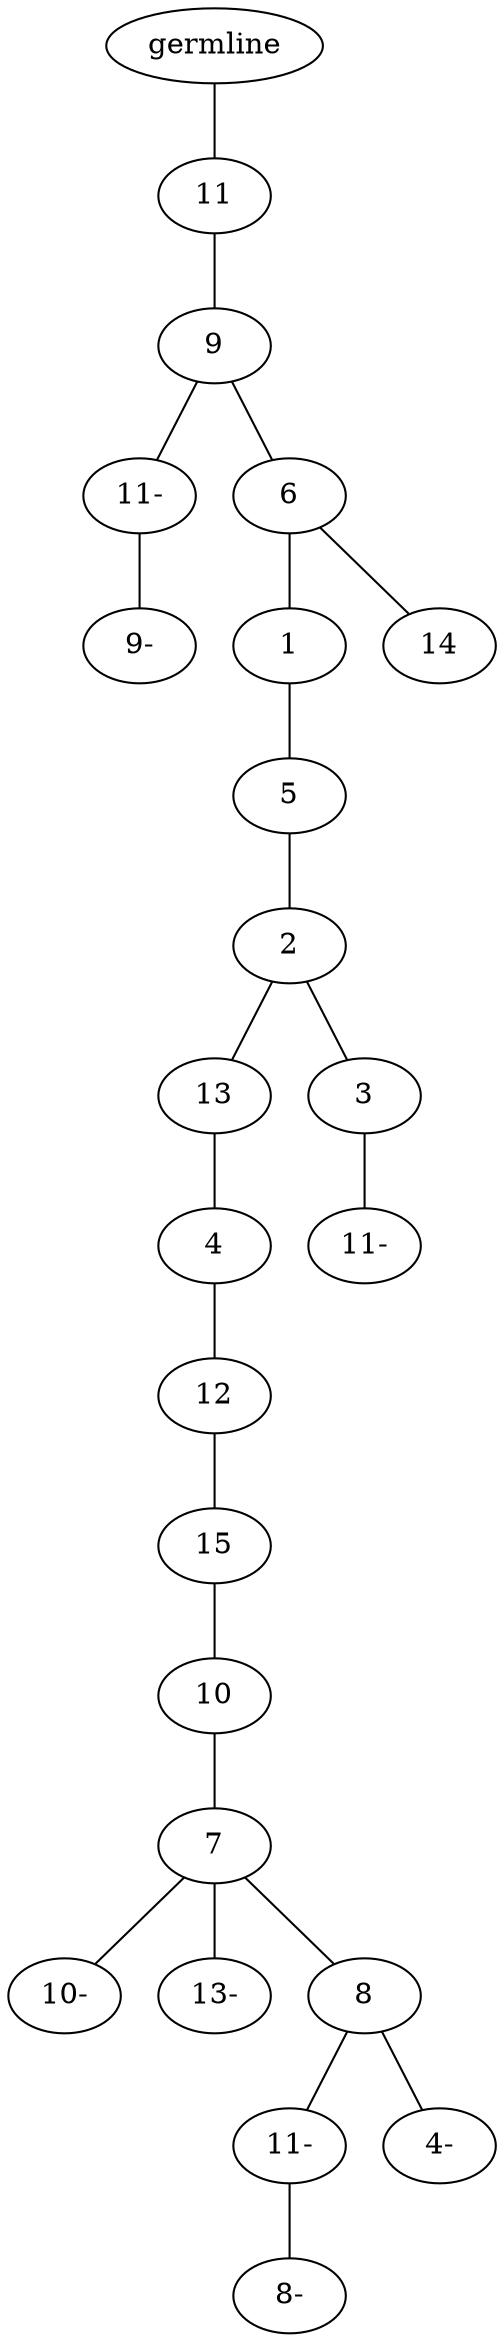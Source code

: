graph tree {
    "139956490111104" [label="germline"];
    "139956490979408" [label="11"];
    "139956496101584" [label="9"];
    "139956496104272" [label="11-"];
    "139956496103648" [label="9-"];
    "139956496103792" [label="6"];
    "139956496104608" [label="1"];
    "139956496103744" [label="5"];
    "139956489288576" [label="2"];
    "139956489288192" [label="13"];
    "139956489287568" [label="4"];
    "139956491921728" [label="12"];
    "139956491920720" [label="15"];
    "139956491919856" [label="10"];
    "139956491920336" [label="7"];
    "139956491921392" [label="10-"];
    "139956491920912" [label="13-"];
    "139956491923168" [label="8"];
    "139956491922304" [label="11-"];
    "139956491919664" [label="8-"];
    "139956491921152" [label="4-"];
    "139956489286656" [label="3"];
    "139956489287808" [label="11-"];
    "139956496102448" [label="14"];
    "139956490111104" -- "139956490979408";
    "139956490979408" -- "139956496101584";
    "139956496101584" -- "139956496104272";
    "139956496101584" -- "139956496103792";
    "139956496104272" -- "139956496103648";
    "139956496103792" -- "139956496104608";
    "139956496103792" -- "139956496102448";
    "139956496104608" -- "139956496103744";
    "139956496103744" -- "139956489288576";
    "139956489288576" -- "139956489288192";
    "139956489288576" -- "139956489286656";
    "139956489288192" -- "139956489287568";
    "139956489287568" -- "139956491921728";
    "139956491921728" -- "139956491920720";
    "139956491920720" -- "139956491919856";
    "139956491919856" -- "139956491920336";
    "139956491920336" -- "139956491921392";
    "139956491920336" -- "139956491920912";
    "139956491920336" -- "139956491923168";
    "139956491923168" -- "139956491922304";
    "139956491923168" -- "139956491921152";
    "139956491922304" -- "139956491919664";
    "139956489286656" -- "139956489287808";
}
